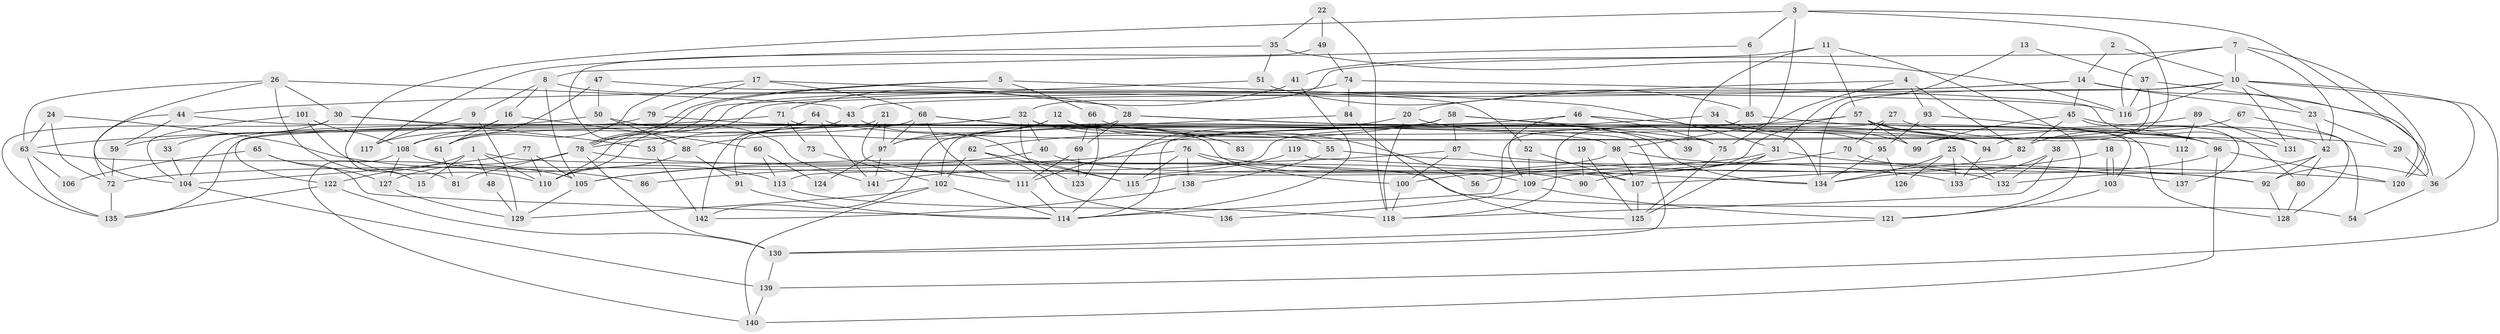 // Generated by graph-tools (version 1.1) at 2025/36/03/09/25 02:36:06]
// undirected, 142 vertices, 284 edges
graph export_dot {
graph [start="1"]
  node [color=gray90,style=filled];
  1;
  2;
  3;
  4;
  5;
  6;
  7;
  8;
  9;
  10;
  11;
  12;
  13;
  14;
  15;
  16;
  17;
  18;
  19;
  20;
  21;
  22;
  23;
  24;
  25;
  26;
  27;
  28;
  29;
  30;
  31;
  32;
  33;
  34;
  35;
  36;
  37;
  38;
  39;
  40;
  41;
  42;
  43;
  44;
  45;
  46;
  47;
  48;
  49;
  50;
  51;
  52;
  53;
  54;
  55;
  56;
  57;
  58;
  59;
  60;
  61;
  62;
  63;
  64;
  65;
  66;
  67;
  68;
  69;
  70;
  71;
  72;
  73;
  74;
  75;
  76;
  77;
  78;
  79;
  80;
  81;
  82;
  83;
  84;
  85;
  86;
  87;
  88;
  89;
  90;
  91;
  92;
  93;
  94;
  95;
  96;
  97;
  98;
  99;
  100;
  101;
  102;
  103;
  104;
  105;
  106;
  107;
  108;
  109;
  110;
  111;
  112;
  113;
  114;
  115;
  116;
  117;
  118;
  119;
  120;
  121;
  122;
  123;
  124;
  125;
  126;
  127;
  128;
  129;
  130;
  131;
  132;
  133;
  134;
  135;
  136;
  137;
  138;
  139;
  140;
  141;
  142;
  1 -- 110;
  1 -- 122;
  1 -- 15;
  1 -- 48;
  1 -- 54;
  2 -- 14;
  2 -- 10;
  3 -- 92;
  3 -- 94;
  3 -- 6;
  3 -- 15;
  3 -- 75;
  4 -- 82;
  4 -- 98;
  4 -- 20;
  4 -- 93;
  5 -- 31;
  5 -- 78;
  5 -- 78;
  5 -- 66;
  6 -- 8;
  6 -- 85;
  7 -- 10;
  7 -- 120;
  7 -- 32;
  7 -- 42;
  7 -- 116;
  8 -- 16;
  8 -- 105;
  8 -- 9;
  8 -- 28;
  9 -- 129;
  9 -- 117;
  10 -- 139;
  10 -- 134;
  10 -- 23;
  10 -- 36;
  10 -- 43;
  10 -- 116;
  10 -- 131;
  11 -- 57;
  11 -- 121;
  11 -- 39;
  11 -- 41;
  12 -- 97;
  12 -- 29;
  12 -- 56;
  12 -- 88;
  13 -- 37;
  13 -- 31;
  14 -- 110;
  14 -- 45;
  14 -- 23;
  14 -- 36;
  14 -- 44;
  16 -- 108;
  16 -- 61;
  16 -- 60;
  17 -- 68;
  17 -- 52;
  17 -- 61;
  17 -- 79;
  18 -- 103;
  18 -- 103;
  18 -- 134;
  19 -- 125;
  19 -- 90;
  20 -- 118;
  20 -- 39;
  20 -- 142;
  21 -- 142;
  21 -- 97;
  21 -- 111;
  22 -- 118;
  22 -- 35;
  22 -- 49;
  23 -- 29;
  23 -- 42;
  24 -- 72;
  24 -- 63;
  24 -- 86;
  25 -- 133;
  25 -- 134;
  25 -- 126;
  25 -- 132;
  26 -- 81;
  26 -- 104;
  26 -- 30;
  26 -- 43;
  26 -- 63;
  27 -- 42;
  27 -- 114;
  27 -- 70;
  28 -- 69;
  28 -- 91;
  28 -- 94;
  28 -- 131;
  29 -- 36;
  30 -- 94;
  30 -- 33;
  30 -- 53;
  30 -- 135;
  31 -- 72;
  31 -- 125;
  31 -- 56;
  31 -- 137;
  32 -- 59;
  32 -- 40;
  32 -- 83;
  32 -- 96;
  32 -- 123;
  32 -- 135;
  33 -- 104;
  34 -- 99;
  34 -- 114;
  34 -- 95;
  35 -- 116;
  35 -- 51;
  35 -- 117;
  36 -- 54;
  37 -- 116;
  37 -- 120;
  37 -- 99;
  38 -- 132;
  38 -- 118;
  38 -- 133;
  40 -- 105;
  40 -- 107;
  41 -- 114;
  41 -- 71;
  42 -- 80;
  42 -- 92;
  42 -- 132;
  43 -- 53;
  43 -- 115;
  44 -- 55;
  44 -- 59;
  44 -- 72;
  45 -- 99;
  45 -- 54;
  45 -- 82;
  45 -- 137;
  46 -- 108;
  46 -- 75;
  46 -- 109;
  46 -- 134;
  47 -- 50;
  47 -- 116;
  47 -- 61;
  48 -- 129;
  49 -- 88;
  49 -- 74;
  50 -- 88;
  50 -- 63;
  50 -- 141;
  51 -- 78;
  51 -- 85;
  52 -- 107;
  52 -- 109;
  53 -- 142;
  55 -- 92;
  55 -- 138;
  57 -- 94;
  57 -- 103;
  57 -- 96;
  57 -- 99;
  57 -- 100;
  57 -- 113;
  58 -- 114;
  58 -- 102;
  58 -- 62;
  58 -- 75;
  58 -- 87;
  58 -- 94;
  59 -- 72;
  60 -- 113;
  60 -- 124;
  61 -- 81;
  62 -- 102;
  62 -- 115;
  62 -- 136;
  63 -- 135;
  63 -- 105;
  63 -- 106;
  64 -- 112;
  64 -- 78;
  64 -- 141;
  65 -- 114;
  65 -- 127;
  65 -- 106;
  66 -- 123;
  66 -- 69;
  66 -- 134;
  67 -- 128;
  67 -- 82;
  68 -- 109;
  68 -- 117;
  68 -- 83;
  68 -- 97;
  68 -- 111;
  69 -- 111;
  69 -- 123;
  70 -- 92;
  70 -- 90;
  71 -- 130;
  71 -- 73;
  71 -- 104;
  72 -- 135;
  73 -- 102;
  74 -- 84;
  74 -- 80;
  74 -- 110;
  75 -- 125;
  76 -- 115;
  76 -- 133;
  76 -- 86;
  76 -- 100;
  76 -- 138;
  77 -- 104;
  77 -- 105;
  77 -- 110;
  78 -- 127;
  78 -- 81;
  78 -- 90;
  78 -- 130;
  79 -- 98;
  79 -- 122;
  80 -- 128;
  82 -- 107;
  84 -- 125;
  84 -- 97;
  85 -- 96;
  85 -- 118;
  87 -- 100;
  87 -- 105;
  87 -- 120;
  88 -- 110;
  88 -- 91;
  89 -- 111;
  89 -- 131;
  89 -- 112;
  91 -- 114;
  92 -- 128;
  93 -- 95;
  93 -- 128;
  94 -- 133;
  95 -- 134;
  95 -- 126;
  96 -- 109;
  96 -- 120;
  96 -- 140;
  97 -- 141;
  97 -- 124;
  98 -- 132;
  98 -- 115;
  98 -- 107;
  100 -- 118;
  101 -- 108;
  101 -- 110;
  101 -- 104;
  102 -- 114;
  102 -- 140;
  102 -- 129;
  103 -- 121;
  104 -- 139;
  105 -- 129;
  107 -- 125;
  108 -- 140;
  108 -- 113;
  108 -- 127;
  109 -- 121;
  109 -- 136;
  111 -- 114;
  112 -- 137;
  113 -- 118;
  119 -- 141;
  119 -- 134;
  121 -- 130;
  122 -- 135;
  122 -- 130;
  127 -- 129;
  130 -- 139;
  138 -- 142;
  139 -- 140;
}
